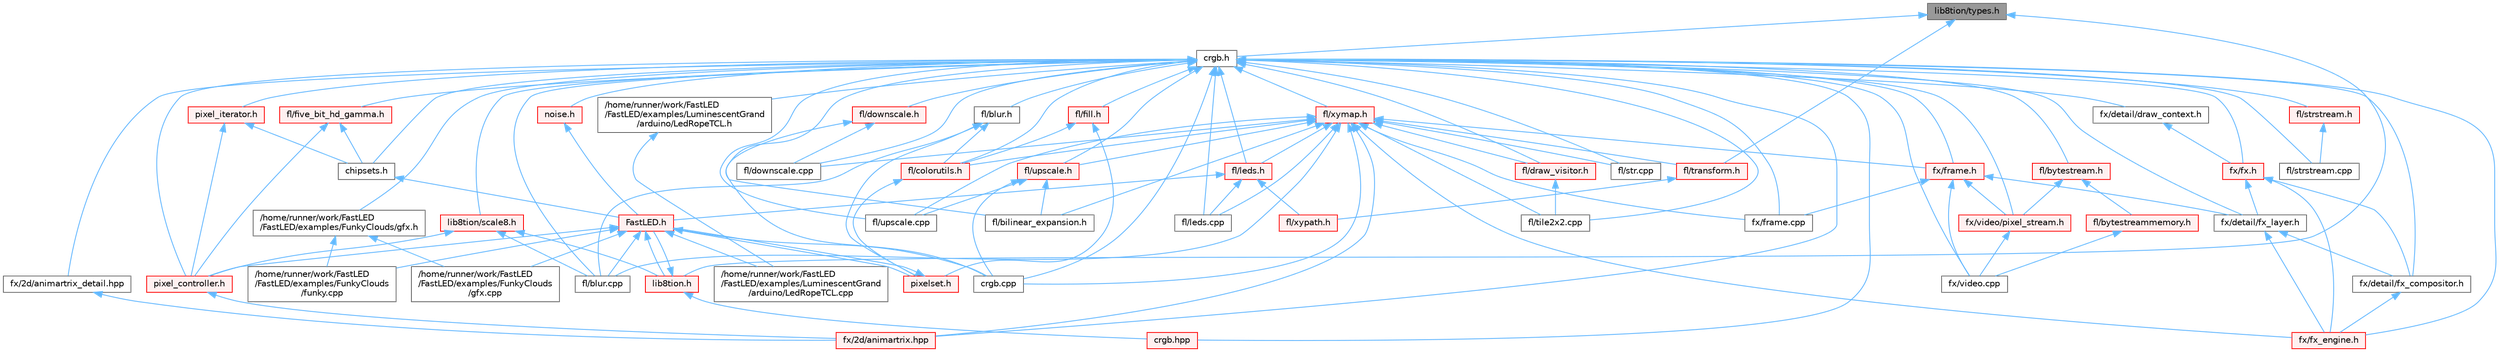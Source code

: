 digraph "lib8tion/types.h"
{
 // INTERACTIVE_SVG=YES
 // LATEX_PDF_SIZE
  bgcolor="transparent";
  edge [fontname=Helvetica,fontsize=10,labelfontname=Helvetica,labelfontsize=10];
  node [fontname=Helvetica,fontsize=10,shape=box,height=0.2,width=0.4];
  Node1 [id="Node000001",label="lib8tion/types.h",height=0.2,width=0.4,color="gray40", fillcolor="grey60", style="filled", fontcolor="black",tooltip="Defines fractional types used for lib8tion functions."];
  Node1 -> Node2 [id="edge1_Node000001_Node000002",dir="back",color="steelblue1",style="solid",tooltip=" "];
  Node2 [id="Node000002",label="crgb.h",height=0.2,width=0.4,color="grey40", fillcolor="white", style="filled",URL="$db/dd1/crgb_8h.html",tooltip="Defines the red, green, and blue (RGB) pixel struct."];
  Node2 -> Node3 [id="edge2_Node000002_Node000003",dir="back",color="steelblue1",style="solid",tooltip=" "];
  Node3 [id="Node000003",label="/home/runner/work/FastLED\l/FastLED/examples/FunkyClouds/gfx.h",height=0.2,width=0.4,color="grey40", fillcolor="white", style="filled",URL="$d8/dd5/gfx_8h.html",tooltip=" "];
  Node3 -> Node4 [id="edge3_Node000003_Node000004",dir="back",color="steelblue1",style="solid",tooltip=" "];
  Node4 [id="Node000004",label="/home/runner/work/FastLED\l/FastLED/examples/FunkyClouds\l/funky.cpp",height=0.2,width=0.4,color="grey40", fillcolor="white", style="filled",URL="$d6/d43/funky_8cpp.html",tooltip=" "];
  Node3 -> Node5 [id="edge4_Node000003_Node000005",dir="back",color="steelblue1",style="solid",tooltip=" "];
  Node5 [id="Node000005",label="/home/runner/work/FastLED\l/FastLED/examples/FunkyClouds\l/gfx.cpp",height=0.2,width=0.4,color="grey40", fillcolor="white", style="filled",URL="$de/da1/gfx_8cpp.html",tooltip=" "];
  Node2 -> Node6 [id="edge5_Node000002_Node000006",dir="back",color="steelblue1",style="solid",tooltip=" "];
  Node6 [id="Node000006",label="/home/runner/work/FastLED\l/FastLED/examples/LuminescentGrand\l/arduino/LedRopeTCL.h",height=0.2,width=0.4,color="grey40", fillcolor="white", style="filled",URL="$d9/d7e/_led_rope_t_c_l_8h.html",tooltip=" "];
  Node6 -> Node7 [id="edge6_Node000006_Node000007",dir="back",color="steelblue1",style="solid",tooltip=" "];
  Node7 [id="Node000007",label="/home/runner/work/FastLED\l/FastLED/examples/LuminescentGrand\l/arduino/LedRopeTCL.cpp",height=0.2,width=0.4,color="grey40", fillcolor="white", style="filled",URL="$d6/dc9/_led_rope_t_c_l_8cpp.html",tooltip=" "];
  Node2 -> Node8 [id="edge7_Node000002_Node000008",dir="back",color="steelblue1",style="solid",tooltip=" "];
  Node8 [id="Node000008",label="chipsets.h",height=0.2,width=0.4,color="grey40", fillcolor="white", style="filled",URL="$db/d66/chipsets_8h.html",tooltip="Contains the bulk of the definitions for the various LED chipsets supported."];
  Node8 -> Node9 [id="edge8_Node000008_Node000009",dir="back",color="steelblue1",style="solid",tooltip=" "];
  Node9 [id="Node000009",label="FastLED.h",height=0.2,width=0.4,color="red", fillcolor="#FFF0F0", style="filled",URL="$db/d97/_fast_l_e_d_8h.html",tooltip="central include file for FastLED, defines the CFastLED class/object"];
  Node9 -> Node4 [id="edge9_Node000009_Node000004",dir="back",color="steelblue1",style="solid",tooltip=" "];
  Node9 -> Node5 [id="edge10_Node000009_Node000005",dir="back",color="steelblue1",style="solid",tooltip=" "];
  Node9 -> Node7 [id="edge11_Node000009_Node000007",dir="back",color="steelblue1",style="solid",tooltip=" "];
  Node9 -> Node106 [id="edge12_Node000009_Node000106",dir="back",color="steelblue1",style="solid",tooltip=" "];
  Node106 [id="Node000106",label="crgb.cpp",height=0.2,width=0.4,color="grey40", fillcolor="white", style="filled",URL="$d0/de3/crgb_8cpp.html",tooltip="Utility functions for the red, green, and blue (RGB) pixel struct."];
  Node9 -> Node115 [id="edge13_Node000009_Node000115",dir="back",color="steelblue1",style="solid",tooltip=" "];
  Node115 [id="Node000115",label="fl/blur.cpp",height=0.2,width=0.4,color="grey40", fillcolor="white", style="filled",URL="$de/dc8/blur_8cpp.html",tooltip=" "];
  Node9 -> Node135 [id="edge14_Node000009_Node000135",dir="back",color="steelblue1",style="solid",tooltip=" "];
  Node135 [id="Node000135",label="lib8tion.h",height=0.2,width=0.4,color="red", fillcolor="#FFF0F0", style="filled",URL="$df/da5/lib8tion_8h.html",tooltip="Fast, efficient 8-bit math functions specifically designed for high-performance LED programming."];
  Node135 -> Node9 [id="edge15_Node000135_Node000009",dir="back",color="steelblue1",style="solid",tooltip=" "];
  Node135 -> Node136 [id="edge16_Node000135_Node000136",dir="back",color="steelblue1",style="solid",tooltip=" "];
  Node136 [id="Node000136",label="crgb.hpp",height=0.2,width=0.4,color="red", fillcolor="#FFF0F0", style="filled",URL="$d0/d4b/crgb_8hpp.html",tooltip="Defines utility functions for the red, green, and blue (RGB) pixel struct."];
  Node9 -> Node141 [id="edge17_Node000009_Node000141",dir="back",color="steelblue1",style="solid",tooltip=" "];
  Node141 [id="Node000141",label="pixel_controller.h",height=0.2,width=0.4,color="red", fillcolor="#FFF0F0", style="filled",URL="$d5/d4d/pixel__controller_8h.html",tooltip="Low level pixel data writing class."];
  Node141 -> Node142 [id="edge18_Node000141_Node000142",dir="back",color="steelblue1",style="solid",tooltip=" "];
  Node142 [id="Node000142",label="fx/2d/animartrix.hpp",height=0.2,width=0.4,color="red", fillcolor="#FFF0F0", style="filled",URL="$d3/dc3/animartrix_8hpp.html",tooltip=" "];
  Node9 -> Node143 [id="edge19_Node000009_Node000143",dir="back",color="steelblue1",style="solid",tooltip=" "];
  Node143 [id="Node000143",label="pixelset.h",height=0.2,width=0.4,color="red", fillcolor="#FFF0F0", style="filled",URL="$d4/d46/pixelset_8h.html",tooltip="Declares classes for managing logical groups of LEDs."];
  Node143 -> Node9 [id="edge20_Node000143_Node000009",dir="back",color="steelblue1",style="solid",tooltip=" "];
  Node2 -> Node106 [id="edge21_Node000002_Node000106",dir="back",color="steelblue1",style="solid",tooltip=" "];
  Node2 -> Node136 [id="edge22_Node000002_Node000136",dir="back",color="steelblue1",style="solid",tooltip=" "];
  Node2 -> Node153 [id="edge23_Node000002_Node000153",dir="back",color="steelblue1",style="solid",tooltip=" "];
  Node153 [id="Node000153",label="fl/bilinear_expansion.h",height=0.2,width=0.4,color="grey40", fillcolor="white", style="filled",URL="$da/d34/bilinear__expansion_8h.html",tooltip="Demonstrates how to mix noise generation with color palettes on a 2D LED matrix."];
  Node2 -> Node115 [id="edge24_Node000002_Node000115",dir="back",color="steelblue1",style="solid",tooltip=" "];
  Node2 -> Node154 [id="edge25_Node000002_Node000154",dir="back",color="steelblue1",style="solid",tooltip=" "];
  Node154 [id="Node000154",label="fl/blur.h",height=0.2,width=0.4,color="grey40", fillcolor="white", style="filled",URL="$d4/df5/blur_8h.html",tooltip=" "];
  Node154 -> Node115 [id="edge26_Node000154_Node000115",dir="back",color="steelblue1",style="solid",tooltip=" "];
  Node154 -> Node155 [id="edge27_Node000154_Node000155",dir="back",color="steelblue1",style="solid",tooltip=" "];
  Node155 [id="Node000155",label="fl/colorutils.h",height=0.2,width=0.4,color="red", fillcolor="#FFF0F0", style="filled",URL="$d7/df9/fl_2colorutils_8h.html",tooltip="Utility functions for color fill, palettes, blending, and more."];
  Node155 -> Node143 [id="edge28_Node000155_Node000143",dir="back",color="steelblue1",style="solid",tooltip=" "];
  Node154 -> Node143 [id="edge29_Node000154_Node000143",dir="back",color="steelblue1",style="solid",tooltip=" "];
  Node2 -> Node164 [id="edge30_Node000002_Node000164",dir="back",color="steelblue1",style="solid",tooltip=" "];
  Node164 [id="Node000164",label="fl/bytestream.h",height=0.2,width=0.4,color="red", fillcolor="#FFF0F0", style="filled",URL="$dd/d2b/bytestream_8h.html",tooltip=" "];
  Node164 -> Node165 [id="edge31_Node000164_Node000165",dir="back",color="steelblue1",style="solid",tooltip=" "];
  Node165 [id="Node000165",label="fl/bytestreammemory.h",height=0.2,width=0.4,color="red", fillcolor="#FFF0F0", style="filled",URL="$d1/d24/bytestreammemory_8h.html",tooltip=" "];
  Node165 -> Node167 [id="edge32_Node000165_Node000167",dir="back",color="steelblue1",style="solid",tooltip=" "];
  Node167 [id="Node000167",label="fx/video.cpp",height=0.2,width=0.4,color="grey40", fillcolor="white", style="filled",URL="$d0/d05/video_8cpp.html",tooltip=" "];
  Node164 -> Node168 [id="edge33_Node000164_Node000168",dir="back",color="steelblue1",style="solid",tooltip=" "];
  Node168 [id="Node000168",label="fx/video/pixel_stream.h",height=0.2,width=0.4,color="red", fillcolor="#FFF0F0", style="filled",URL="$d3/dfa/pixel__stream_8h.html",tooltip=" "];
  Node168 -> Node167 [id="edge34_Node000168_Node000167",dir="back",color="steelblue1",style="solid",tooltip=" "];
  Node2 -> Node155 [id="edge35_Node000002_Node000155",dir="back",color="steelblue1",style="solid",tooltip=" "];
  Node2 -> Node174 [id="edge36_Node000002_Node000174",dir="back",color="steelblue1",style="solid",tooltip=" "];
  Node174 [id="Node000174",label="fl/downscale.cpp",height=0.2,width=0.4,color="grey40", fillcolor="white", style="filled",URL="$d8/df9/downscale_8cpp.html",tooltip=" "];
  Node2 -> Node175 [id="edge37_Node000002_Node000175",dir="back",color="steelblue1",style="solid",tooltip=" "];
  Node175 [id="Node000175",label="fl/downscale.h",height=0.2,width=0.4,color="red", fillcolor="#FFF0F0", style="filled",URL="$d1/d30/src_2fl_2downscale_8h.html",tooltip=" "];
  Node175 -> Node106 [id="edge38_Node000175_Node000106",dir="back",color="steelblue1",style="solid",tooltip=" "];
  Node175 -> Node174 [id="edge39_Node000175_Node000174",dir="back",color="steelblue1",style="solid",tooltip=" "];
  Node2 -> Node160 [id="edge40_Node000002_Node000160",dir="back",color="steelblue1",style="solid",tooltip=" "];
  Node160 [id="Node000160",label="fl/draw_visitor.h",height=0.2,width=0.4,color="red", fillcolor="#FFF0F0", style="filled",URL="$d0/d4f/draw__visitor_8h.html",tooltip=" "];
  Node160 -> Node162 [id="edge41_Node000160_Node000162",dir="back",color="steelblue1",style="solid",tooltip=" "];
  Node162 [id="Node000162",label="fl/tile2x2.cpp",height=0.2,width=0.4,color="grey40", fillcolor="white", style="filled",URL="$db/d15/tile2x2_8cpp.html",tooltip=" "];
  Node2 -> Node176 [id="edge42_Node000002_Node000176",dir="back",color="steelblue1",style="solid",tooltip=" "];
  Node176 [id="Node000176",label="fl/fill.h",height=0.2,width=0.4,color="red", fillcolor="#FFF0F0", style="filled",URL="$d2/d78/fill_8h.html",tooltip=" "];
  Node176 -> Node155 [id="edge43_Node000176_Node000155",dir="back",color="steelblue1",style="solid",tooltip=" "];
  Node176 -> Node143 [id="edge44_Node000176_Node000143",dir="back",color="steelblue1",style="solid",tooltip=" "];
  Node2 -> Node178 [id="edge45_Node000002_Node000178",dir="back",color="steelblue1",style="solid",tooltip=" "];
  Node178 [id="Node000178",label="fl/five_bit_hd_gamma.h",height=0.2,width=0.4,color="red", fillcolor="#FFF0F0", style="filled",URL="$dc/d44/five__bit__hd__gamma_8h.html",tooltip="Declares functions for five-bit gamma correction."];
  Node178 -> Node8 [id="edge46_Node000178_Node000008",dir="back",color="steelblue1",style="solid",tooltip=" "];
  Node178 -> Node141 [id="edge47_Node000178_Node000141",dir="back",color="steelblue1",style="solid",tooltip=" "];
  Node2 -> Node179 [id="edge48_Node000002_Node000179",dir="back",color="steelblue1",style="solid",tooltip=" "];
  Node179 [id="Node000179",label="fl/leds.cpp",height=0.2,width=0.4,color="grey40", fillcolor="white", style="filled",URL="$d6/d78/leds_8cpp.html",tooltip=" "];
  Node2 -> Node180 [id="edge49_Node000002_Node000180",dir="back",color="steelblue1",style="solid",tooltip=" "];
  Node180 [id="Node000180",label="fl/leds.h",height=0.2,width=0.4,color="red", fillcolor="#FFF0F0", style="filled",URL="$da/d78/leds_8h.html",tooltip=" "];
  Node180 -> Node9 [id="edge50_Node000180_Node000009",dir="back",color="steelblue1",style="solid",tooltip=" "];
  Node180 -> Node179 [id="edge51_Node000180_Node000179",dir="back",color="steelblue1",style="solid",tooltip=" "];
  Node180 -> Node182 [id="edge52_Node000180_Node000182",dir="back",color="steelblue1",style="solid",tooltip=" "];
  Node182 [id="Node000182",label="fl/xypath.h",height=0.2,width=0.4,color="red", fillcolor="#FFF0F0", style="filled",URL="$d5/df2/xypath_8h.html",tooltip=" "];
  Node2 -> Node188 [id="edge53_Node000002_Node000188",dir="back",color="steelblue1",style="solid",tooltip=" "];
  Node188 [id="Node000188",label="fl/str.cpp",height=0.2,width=0.4,color="grey40", fillcolor="white", style="filled",URL="$d1/d1f/str_8cpp.html",tooltip=" "];
  Node2 -> Node189 [id="edge54_Node000002_Node000189",dir="back",color="steelblue1",style="solid",tooltip=" "];
  Node189 [id="Node000189",label="fl/strstream.cpp",height=0.2,width=0.4,color="grey40", fillcolor="white", style="filled",URL="$d3/d80/strstream_8cpp.html",tooltip=" "];
  Node2 -> Node190 [id="edge55_Node000002_Node000190",dir="back",color="steelblue1",style="solid",tooltip=" "];
  Node190 [id="Node000190",label="fl/strstream.h",height=0.2,width=0.4,color="red", fillcolor="#FFF0F0", style="filled",URL="$d8/d00/strstream_8h.html",tooltip=" "];
  Node190 -> Node189 [id="edge56_Node000190_Node000189",dir="back",color="steelblue1",style="solid",tooltip=" "];
  Node2 -> Node162 [id="edge57_Node000002_Node000162",dir="back",color="steelblue1",style="solid",tooltip=" "];
  Node2 -> Node228 [id="edge58_Node000002_Node000228",dir="back",color="steelblue1",style="solid",tooltip=" "];
  Node228 [id="Node000228",label="fl/upscale.cpp",height=0.2,width=0.4,color="grey40", fillcolor="white", style="filled",URL="$d0/d4f/upscale_8cpp.html",tooltip=" "];
  Node2 -> Node229 [id="edge59_Node000002_Node000229",dir="back",color="steelblue1",style="solid",tooltip=" "];
  Node229 [id="Node000229",label="fl/upscale.h",height=0.2,width=0.4,color="red", fillcolor="#FFF0F0", style="filled",URL="$d6/d0c/upscale_8h.html",tooltip=" "];
  Node229 -> Node106 [id="edge60_Node000229_Node000106",dir="back",color="steelblue1",style="solid",tooltip=" "];
  Node229 -> Node153 [id="edge61_Node000229_Node000153",dir="back",color="steelblue1",style="solid",tooltip=" "];
  Node229 -> Node228 [id="edge62_Node000229_Node000228",dir="back",color="steelblue1",style="solid",tooltip=" "];
  Node2 -> Node231 [id="edge63_Node000002_Node000231",dir="back",color="steelblue1",style="solid",tooltip=" "];
  Node231 [id="Node000231",label="fl/xymap.h",height=0.2,width=0.4,color="red", fillcolor="#FFF0F0", style="filled",URL="$da/d61/xymap_8h.html",tooltip=" "];
  Node231 -> Node106 [id="edge64_Node000231_Node000106",dir="back",color="steelblue1",style="solid",tooltip=" "];
  Node231 -> Node153 [id="edge65_Node000231_Node000153",dir="back",color="steelblue1",style="solid",tooltip=" "];
  Node231 -> Node115 [id="edge66_Node000231_Node000115",dir="back",color="steelblue1",style="solid",tooltip=" "];
  Node231 -> Node155 [id="edge67_Node000231_Node000155",dir="back",color="steelblue1",style="solid",tooltip=" "];
  Node231 -> Node174 [id="edge68_Node000231_Node000174",dir="back",color="steelblue1",style="solid",tooltip=" "];
  Node231 -> Node160 [id="edge69_Node000231_Node000160",dir="back",color="steelblue1",style="solid",tooltip=" "];
  Node231 -> Node179 [id="edge70_Node000231_Node000179",dir="back",color="steelblue1",style="solid",tooltip=" "];
  Node231 -> Node180 [id="edge71_Node000231_Node000180",dir="back",color="steelblue1",style="solid",tooltip=" "];
  Node231 -> Node188 [id="edge72_Node000231_Node000188",dir="back",color="steelblue1",style="solid",tooltip=" "];
  Node231 -> Node162 [id="edge73_Node000231_Node000162",dir="back",color="steelblue1",style="solid",tooltip=" "];
  Node231 -> Node240 [id="edge74_Node000231_Node000240",dir="back",color="steelblue1",style="solid",tooltip=" "];
  Node240 [id="Node000240",label="fl/transform.h",height=0.2,width=0.4,color="red", fillcolor="#FFF0F0", style="filled",URL="$d2/d80/transform_8h.html",tooltip=" "];
  Node240 -> Node182 [id="edge75_Node000240_Node000182",dir="back",color="steelblue1",style="solid",tooltip=" "];
  Node231 -> Node228 [id="edge76_Node000231_Node000228",dir="back",color="steelblue1",style="solid",tooltip=" "];
  Node231 -> Node229 [id="edge77_Node000231_Node000229",dir="back",color="steelblue1",style="solid",tooltip=" "];
  Node231 -> Node142 [id="edge78_Node000231_Node000142",dir="back",color="steelblue1",style="solid",tooltip=" "];
  Node231 -> Node225 [id="edge79_Node000231_Node000225",dir="back",color="steelblue1",style="solid",tooltip=" "];
  Node225 [id="Node000225",label="fx/frame.cpp",height=0.2,width=0.4,color="grey40", fillcolor="white", style="filled",URL="$da/d14/frame_8cpp.html",tooltip=" "];
  Node231 -> Node243 [id="edge80_Node000231_Node000243",dir="back",color="steelblue1",style="solid",tooltip=" "];
  Node243 [id="Node000243",label="fx/frame.h",height=0.2,width=0.4,color="red", fillcolor="#FFF0F0", style="filled",URL="$df/d7d/frame_8h.html",tooltip=" "];
  Node243 -> Node223 [id="edge81_Node000243_Node000223",dir="back",color="steelblue1",style="solid",tooltip=" "];
  Node223 [id="Node000223",label="fx/detail/fx_layer.h",height=0.2,width=0.4,color="grey40", fillcolor="white", style="filled",URL="$d7/d2f/fx__layer_8h.html",tooltip=" "];
  Node223 -> Node224 [id="edge82_Node000223_Node000224",dir="back",color="steelblue1",style="solid",tooltip=" "];
  Node224 [id="Node000224",label="fx/detail/fx_compositor.h",height=0.2,width=0.4,color="grey40", fillcolor="white", style="filled",URL="$d5/d6b/fx__compositor_8h.html",tooltip=" "];
  Node224 -> Node213 [id="edge83_Node000224_Node000213",dir="back",color="steelblue1",style="solid",tooltip=" "];
  Node213 [id="Node000213",label="fx/fx_engine.h",height=0.2,width=0.4,color="red", fillcolor="#FFF0F0", style="filled",URL="$d9/d3c/fx__engine_8h.html",tooltip=" "];
  Node223 -> Node213 [id="edge84_Node000223_Node000213",dir="back",color="steelblue1",style="solid",tooltip=" "];
  Node243 -> Node225 [id="edge85_Node000243_Node000225",dir="back",color="steelblue1",style="solid",tooltip=" "];
  Node243 -> Node167 [id="edge86_Node000243_Node000167",dir="back",color="steelblue1",style="solid",tooltip=" "];
  Node243 -> Node168 [id="edge87_Node000243_Node000168",dir="back",color="steelblue1",style="solid",tooltip=" "];
  Node231 -> Node213 [id="edge88_Node000231_Node000213",dir="back",color="steelblue1",style="solid",tooltip=" "];
  Node2 -> Node142 [id="edge89_Node000002_Node000142",dir="back",color="steelblue1",style="solid",tooltip=" "];
  Node2 -> Node245 [id="edge90_Node000002_Node000245",dir="back",color="steelblue1",style="solid",tooltip=" "];
  Node245 [id="Node000245",label="fx/2d/animartrix_detail.hpp",height=0.2,width=0.4,color="grey40", fillcolor="white", style="filled",URL="$d3/d3b/animartrix__detail_8hpp.html",tooltip=" "];
  Node245 -> Node142 [id="edge91_Node000245_Node000142",dir="back",color="steelblue1",style="solid",tooltip=" "];
  Node2 -> Node246 [id="edge92_Node000002_Node000246",dir="back",color="steelblue1",style="solid",tooltip=" "];
  Node246 [id="Node000246",label="fx/detail/draw_context.h",height=0.2,width=0.4,color="grey40", fillcolor="white", style="filled",URL="$db/ded/draw__context_8h.html",tooltip=" "];
  Node246 -> Node247 [id="edge93_Node000246_Node000247",dir="back",color="steelblue1",style="solid",tooltip=" "];
  Node247 [id="Node000247",label="fx/fx.h",height=0.2,width=0.4,color="red", fillcolor="#FFF0F0", style="filled",URL="$d2/d0c/fx_8h.html",tooltip=" "];
  Node247 -> Node224 [id="edge94_Node000247_Node000224",dir="back",color="steelblue1",style="solid",tooltip=" "];
  Node247 -> Node223 [id="edge95_Node000247_Node000223",dir="back",color="steelblue1",style="solid",tooltip=" "];
  Node247 -> Node213 [id="edge96_Node000247_Node000213",dir="back",color="steelblue1",style="solid",tooltip=" "];
  Node2 -> Node224 [id="edge97_Node000002_Node000224",dir="back",color="steelblue1",style="solid",tooltip=" "];
  Node2 -> Node223 [id="edge98_Node000002_Node000223",dir="back",color="steelblue1",style="solid",tooltip=" "];
  Node2 -> Node225 [id="edge99_Node000002_Node000225",dir="back",color="steelblue1",style="solid",tooltip=" "];
  Node2 -> Node243 [id="edge100_Node000002_Node000243",dir="back",color="steelblue1",style="solid",tooltip=" "];
  Node2 -> Node247 [id="edge101_Node000002_Node000247",dir="back",color="steelblue1",style="solid",tooltip=" "];
  Node2 -> Node213 [id="edge102_Node000002_Node000213",dir="back",color="steelblue1",style="solid",tooltip=" "];
  Node2 -> Node167 [id="edge103_Node000002_Node000167",dir="back",color="steelblue1",style="solid",tooltip=" "];
  Node2 -> Node168 [id="edge104_Node000002_Node000168",dir="back",color="steelblue1",style="solid",tooltip=" "];
  Node2 -> Node251 [id="edge105_Node000002_Node000251",dir="back",color="steelblue1",style="solid",tooltip=" "];
  Node251 [id="Node000251",label="lib8tion/scale8.h",height=0.2,width=0.4,color="red", fillcolor="#FFF0F0", style="filled",URL="$db/d91/scale8_8h.html",tooltip="Fast, efficient 8-bit scaling functions specifically designed for high-performance LED programming."];
  Node251 -> Node115 [id="edge106_Node000251_Node000115",dir="back",color="steelblue1",style="solid",tooltip=" "];
  Node251 -> Node135 [id="edge107_Node000251_Node000135",dir="back",color="steelblue1",style="solid",tooltip=" "];
  Node251 -> Node141 [id="edge108_Node000251_Node000141",dir="back",color="steelblue1",style="solid",tooltip=" "];
  Node2 -> Node253 [id="edge109_Node000002_Node000253",dir="back",color="steelblue1",style="solid",tooltip=" "];
  Node253 [id="Node000253",label="noise.h",height=0.2,width=0.4,color="red", fillcolor="#FFF0F0", style="filled",URL="$d1/d31/noise_8h.html",tooltip="Functions to generate and fill arrays with noise."];
  Node253 -> Node9 [id="edge110_Node000253_Node000009",dir="back",color="steelblue1",style="solid",tooltip=" "];
  Node2 -> Node141 [id="edge111_Node000002_Node000141",dir="back",color="steelblue1",style="solid",tooltip=" "];
  Node2 -> Node255 [id="edge112_Node000002_Node000255",dir="back",color="steelblue1",style="solid",tooltip=" "];
  Node255 [id="Node000255",label="pixel_iterator.h",height=0.2,width=0.4,color="red", fillcolor="#FFF0F0", style="filled",URL="$d8/d6c/pixel__iterator_8h.html",tooltip="Non-templated low level pixel data writing class."];
  Node255 -> Node8 [id="edge113_Node000255_Node000008",dir="back",color="steelblue1",style="solid",tooltip=" "];
  Node255 -> Node141 [id="edge114_Node000255_Node000141",dir="back",color="steelblue1",style="solid",tooltip=" "];
  Node1 -> Node240 [id="edge115_Node000001_Node000240",dir="back",color="steelblue1",style="solid",tooltip=" "];
  Node1 -> Node135 [id="edge116_Node000001_Node000135",dir="back",color="steelblue1",style="solid",tooltip=" "];
}
